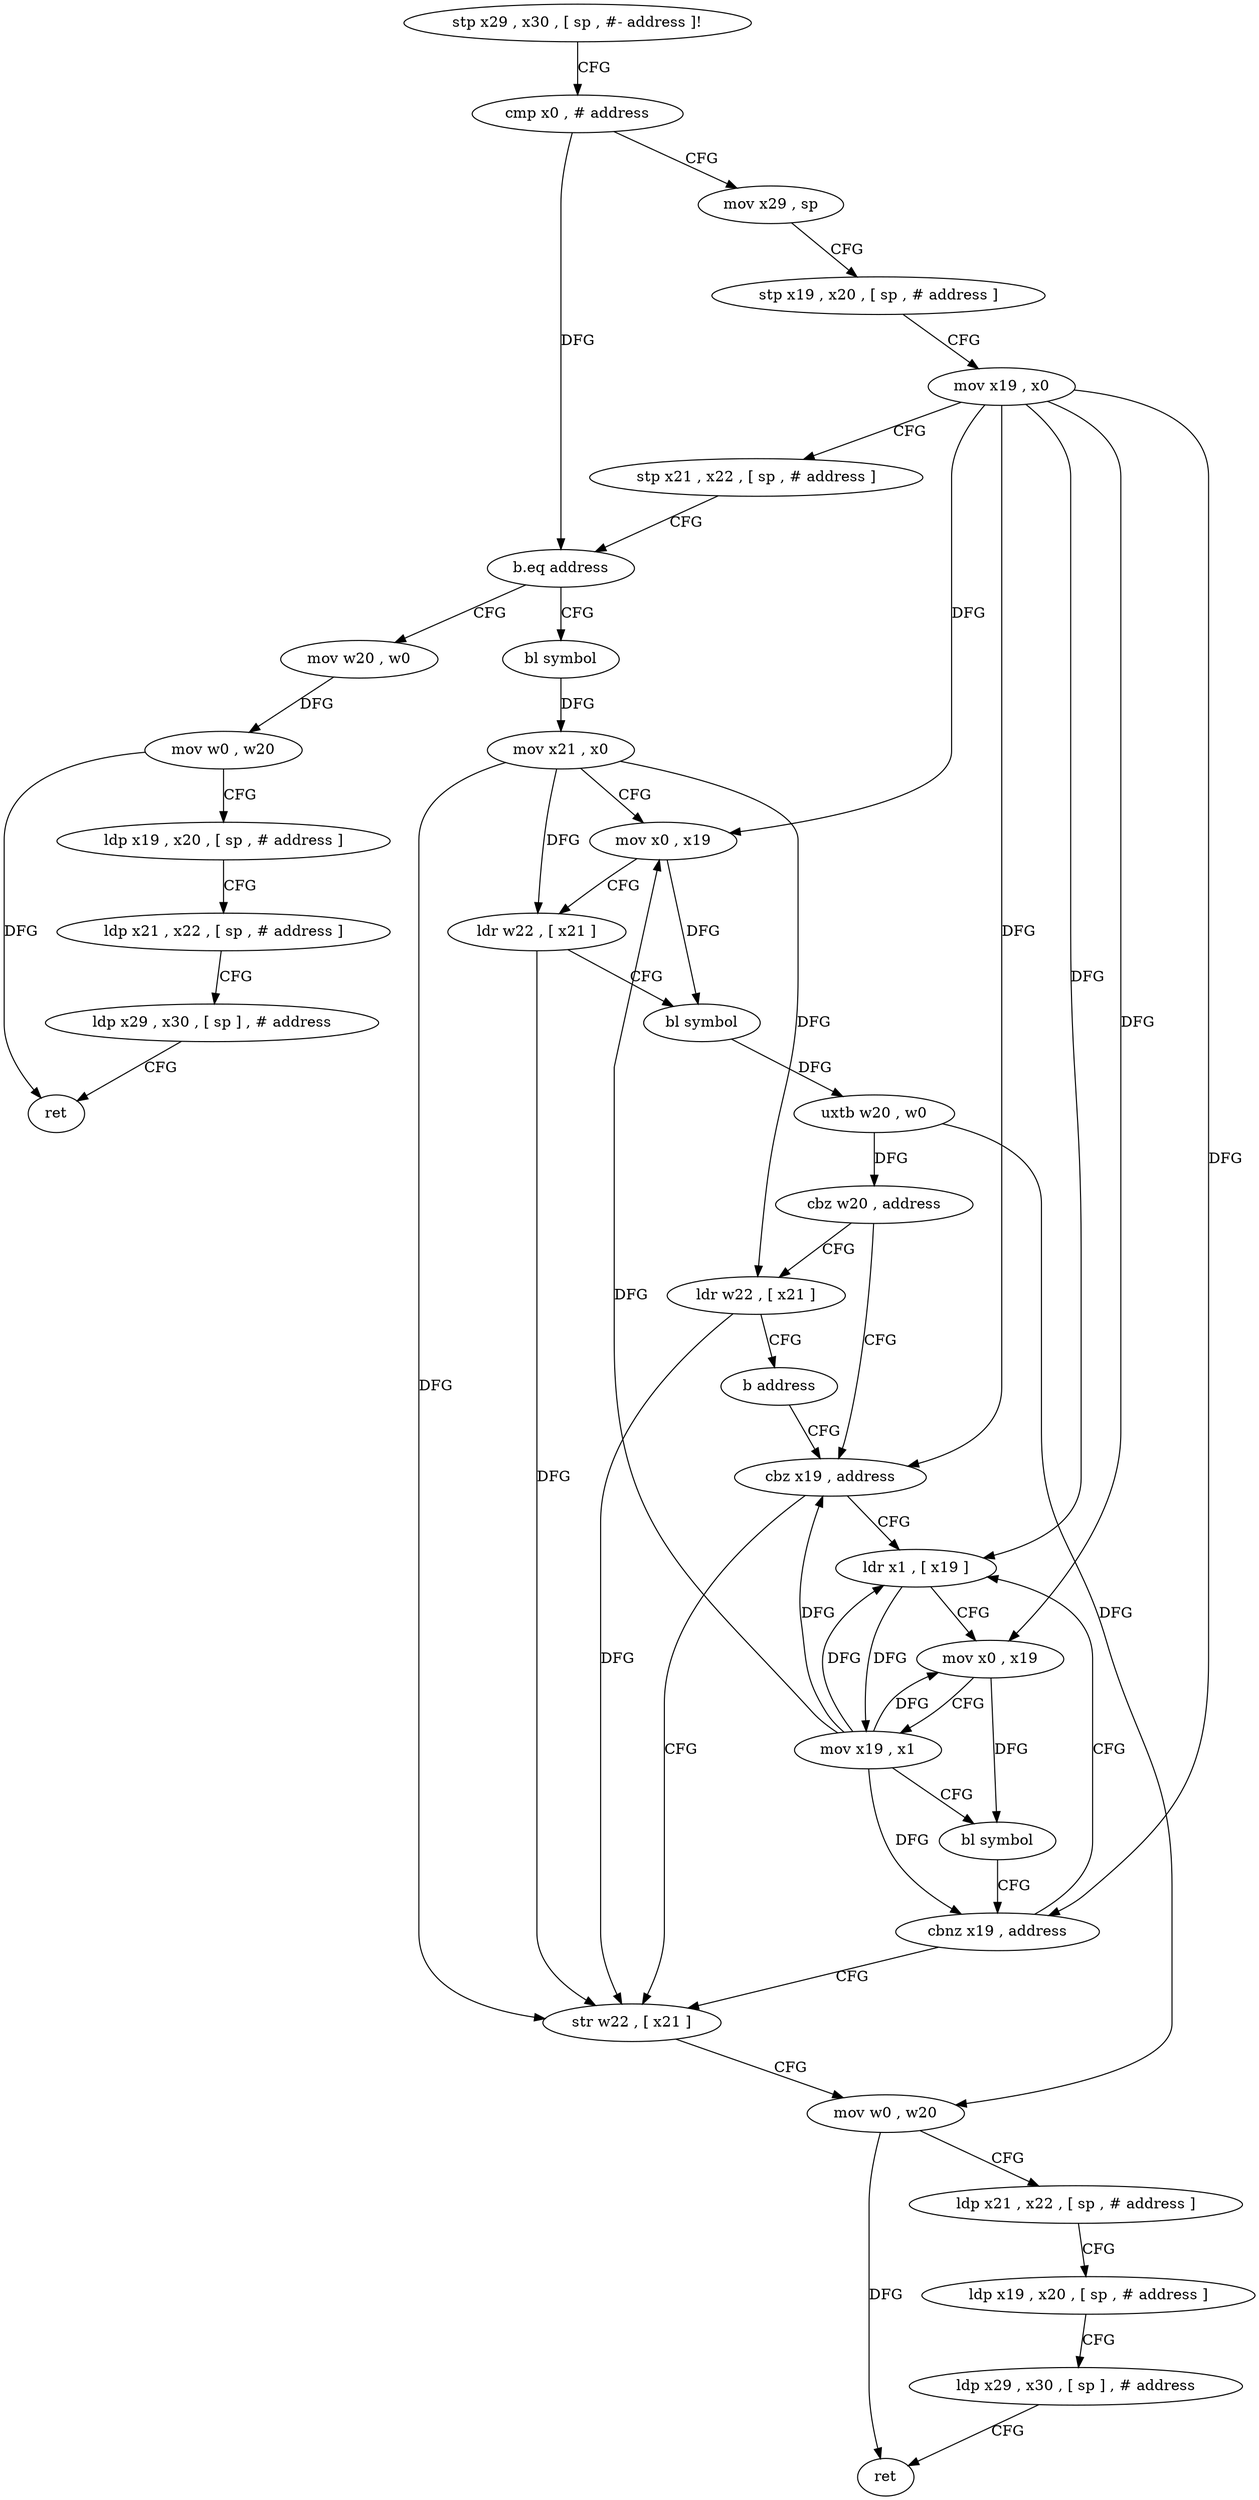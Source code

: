digraph "func" {
"4370936" [label = "stp x29 , x30 , [ sp , #- address ]!" ]
"4370940" [label = "cmp x0 , # address" ]
"4370944" [label = "mov x29 , sp" ]
"4370948" [label = "stp x19 , x20 , [ sp , # address ]" ]
"4370952" [label = "mov x19 , x0" ]
"4370956" [label = "stp x21 , x22 , [ sp , # address ]" ]
"4370960" [label = "b.eq address" ]
"4371048" [label = "mov w20 , w0" ]
"4370964" [label = "bl symbol" ]
"4371052" [label = "mov w0 , w20" ]
"4371056" [label = "ldp x19 , x20 , [ sp , # address ]" ]
"4371060" [label = "ldp x21 , x22 , [ sp , # address ]" ]
"4371064" [label = "ldp x29 , x30 , [ sp ] , # address" ]
"4371068" [label = "ret" ]
"4370968" [label = "mov x21 , x0" ]
"4370972" [label = "mov x0 , x19" ]
"4370976" [label = "ldr w22 , [ x21 ]" ]
"4370980" [label = "bl symbol" ]
"4370984" [label = "uxtb w20 , w0" ]
"4370988" [label = "cbz w20 , address" ]
"4371040" [label = "ldr w22 , [ x21 ]" ]
"4370992" [label = "cbz x19 , address" ]
"4371044" [label = "b address" ]
"4371016" [label = "str w22 , [ x21 ]" ]
"4370996" [label = "ldr x1 , [ x19 ]" ]
"4371020" [label = "mov w0 , w20" ]
"4371024" [label = "ldp x21 , x22 , [ sp , # address ]" ]
"4371028" [label = "ldp x19 , x20 , [ sp , # address ]" ]
"4371032" [label = "ldp x29 , x30 , [ sp ] , # address" ]
"4371036" [label = "ret" ]
"4371000" [label = "mov x0 , x19" ]
"4371004" [label = "mov x19 , x1" ]
"4371008" [label = "bl symbol" ]
"4371012" [label = "cbnz x19 , address" ]
"4370936" -> "4370940" [ label = "CFG" ]
"4370940" -> "4370944" [ label = "CFG" ]
"4370940" -> "4370960" [ label = "DFG" ]
"4370944" -> "4370948" [ label = "CFG" ]
"4370948" -> "4370952" [ label = "CFG" ]
"4370952" -> "4370956" [ label = "CFG" ]
"4370952" -> "4370972" [ label = "DFG" ]
"4370952" -> "4370992" [ label = "DFG" ]
"4370952" -> "4370996" [ label = "DFG" ]
"4370952" -> "4371000" [ label = "DFG" ]
"4370952" -> "4371012" [ label = "DFG" ]
"4370956" -> "4370960" [ label = "CFG" ]
"4370960" -> "4371048" [ label = "CFG" ]
"4370960" -> "4370964" [ label = "CFG" ]
"4371048" -> "4371052" [ label = "DFG" ]
"4370964" -> "4370968" [ label = "DFG" ]
"4371052" -> "4371056" [ label = "CFG" ]
"4371052" -> "4371068" [ label = "DFG" ]
"4371056" -> "4371060" [ label = "CFG" ]
"4371060" -> "4371064" [ label = "CFG" ]
"4371064" -> "4371068" [ label = "CFG" ]
"4370968" -> "4370972" [ label = "CFG" ]
"4370968" -> "4370976" [ label = "DFG" ]
"4370968" -> "4371040" [ label = "DFG" ]
"4370968" -> "4371016" [ label = "DFG" ]
"4370972" -> "4370976" [ label = "CFG" ]
"4370972" -> "4370980" [ label = "DFG" ]
"4370976" -> "4370980" [ label = "CFG" ]
"4370976" -> "4371016" [ label = "DFG" ]
"4370980" -> "4370984" [ label = "DFG" ]
"4370984" -> "4370988" [ label = "DFG" ]
"4370984" -> "4371020" [ label = "DFG" ]
"4370988" -> "4371040" [ label = "CFG" ]
"4370988" -> "4370992" [ label = "CFG" ]
"4371040" -> "4371044" [ label = "CFG" ]
"4371040" -> "4371016" [ label = "DFG" ]
"4370992" -> "4371016" [ label = "CFG" ]
"4370992" -> "4370996" [ label = "CFG" ]
"4371044" -> "4370992" [ label = "CFG" ]
"4371016" -> "4371020" [ label = "CFG" ]
"4370996" -> "4371000" [ label = "CFG" ]
"4370996" -> "4371004" [ label = "DFG" ]
"4371020" -> "4371024" [ label = "CFG" ]
"4371020" -> "4371036" [ label = "DFG" ]
"4371024" -> "4371028" [ label = "CFG" ]
"4371028" -> "4371032" [ label = "CFG" ]
"4371032" -> "4371036" [ label = "CFG" ]
"4371000" -> "4371004" [ label = "CFG" ]
"4371000" -> "4371008" [ label = "DFG" ]
"4371004" -> "4371008" [ label = "CFG" ]
"4371004" -> "4370972" [ label = "DFG" ]
"4371004" -> "4370992" [ label = "DFG" ]
"4371004" -> "4370996" [ label = "DFG" ]
"4371004" -> "4371000" [ label = "DFG" ]
"4371004" -> "4371012" [ label = "DFG" ]
"4371008" -> "4371012" [ label = "CFG" ]
"4371012" -> "4370996" [ label = "CFG" ]
"4371012" -> "4371016" [ label = "CFG" ]
}
